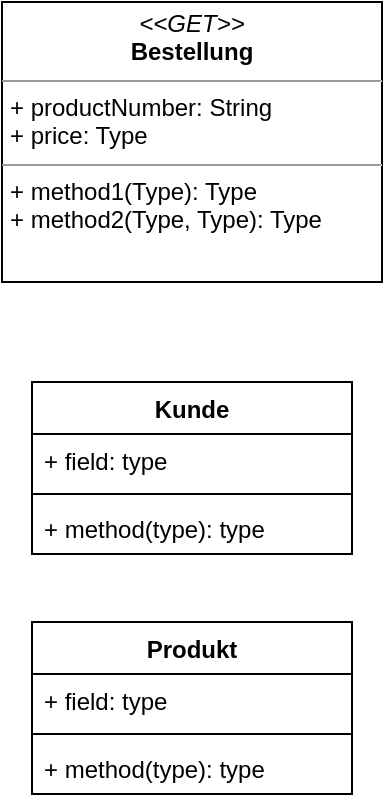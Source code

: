 <mxfile version="21.3.4" type="github">
  <diagram id="C5RBs43oDa-KdzZeNtuy" name="Page-1">
    <mxGraphModel dx="1194" dy="766" grid="1" gridSize="10" guides="1" tooltips="1" connect="1" arrows="1" fold="1" page="1" pageScale="1" pageWidth="827" pageHeight="1169" math="0" shadow="0">
      <root>
        <mxCell id="WIyWlLk6GJQsqaUBKTNV-0" />
        <mxCell id="WIyWlLk6GJQsqaUBKTNV-1" parent="WIyWlLk6GJQsqaUBKTNV-0" />
        <mxCell id="MOfuI0SH80aj07IrRXca-4" value="Kunde" style="swimlane;fontStyle=1;align=center;verticalAlign=top;childLayout=stackLayout;horizontal=1;startSize=26;horizontalStack=0;resizeParent=1;resizeParentMax=0;resizeLast=0;collapsible=1;marginBottom=0;whiteSpace=wrap;html=1;" vertex="1" parent="WIyWlLk6GJQsqaUBKTNV-1">
          <mxGeometry x="130" y="400" width="160" height="86" as="geometry" />
        </mxCell>
        <mxCell id="MOfuI0SH80aj07IrRXca-5" value="+ field: type" style="text;strokeColor=none;fillColor=none;align=left;verticalAlign=top;spacingLeft=4;spacingRight=4;overflow=hidden;rotatable=0;points=[[0,0.5],[1,0.5]];portConstraint=eastwest;whiteSpace=wrap;html=1;" vertex="1" parent="MOfuI0SH80aj07IrRXca-4">
          <mxGeometry y="26" width="160" height="26" as="geometry" />
        </mxCell>
        <mxCell id="MOfuI0SH80aj07IrRXca-6" value="" style="line;strokeWidth=1;fillColor=none;align=left;verticalAlign=middle;spacingTop=-1;spacingLeft=3;spacingRight=3;rotatable=0;labelPosition=right;points=[];portConstraint=eastwest;strokeColor=inherit;" vertex="1" parent="MOfuI0SH80aj07IrRXca-4">
          <mxGeometry y="52" width="160" height="8" as="geometry" />
        </mxCell>
        <mxCell id="MOfuI0SH80aj07IrRXca-7" value="+ method(type): type" style="text;strokeColor=none;fillColor=none;align=left;verticalAlign=top;spacingLeft=4;spacingRight=4;overflow=hidden;rotatable=0;points=[[0,0.5],[1,0.5]];portConstraint=eastwest;whiteSpace=wrap;html=1;" vertex="1" parent="MOfuI0SH80aj07IrRXca-4">
          <mxGeometry y="60" width="160" height="26" as="geometry" />
        </mxCell>
        <mxCell id="MOfuI0SH80aj07IrRXca-8" value="Produkt" style="swimlane;fontStyle=1;align=center;verticalAlign=top;childLayout=stackLayout;horizontal=1;startSize=26;horizontalStack=0;resizeParent=1;resizeParentMax=0;resizeLast=0;collapsible=1;marginBottom=0;whiteSpace=wrap;html=1;" vertex="1" parent="WIyWlLk6GJQsqaUBKTNV-1">
          <mxGeometry x="130" y="520" width="160" height="86" as="geometry" />
        </mxCell>
        <mxCell id="MOfuI0SH80aj07IrRXca-9" value="+ field: type" style="text;strokeColor=none;fillColor=none;align=left;verticalAlign=top;spacingLeft=4;spacingRight=4;overflow=hidden;rotatable=0;points=[[0,0.5],[1,0.5]];portConstraint=eastwest;whiteSpace=wrap;html=1;" vertex="1" parent="MOfuI0SH80aj07IrRXca-8">
          <mxGeometry y="26" width="160" height="26" as="geometry" />
        </mxCell>
        <mxCell id="MOfuI0SH80aj07IrRXca-10" value="" style="line;strokeWidth=1;fillColor=none;align=left;verticalAlign=middle;spacingTop=-1;spacingLeft=3;spacingRight=3;rotatable=0;labelPosition=right;points=[];portConstraint=eastwest;strokeColor=inherit;" vertex="1" parent="MOfuI0SH80aj07IrRXca-8">
          <mxGeometry y="52" width="160" height="8" as="geometry" />
        </mxCell>
        <mxCell id="MOfuI0SH80aj07IrRXca-11" value="+ method(type): type" style="text;strokeColor=none;fillColor=none;align=left;verticalAlign=top;spacingLeft=4;spacingRight=4;overflow=hidden;rotatable=0;points=[[0,0.5],[1,0.5]];portConstraint=eastwest;whiteSpace=wrap;html=1;" vertex="1" parent="MOfuI0SH80aj07IrRXca-8">
          <mxGeometry y="60" width="160" height="26" as="geometry" />
        </mxCell>
        <mxCell id="MOfuI0SH80aj07IrRXca-12" value="&lt;p style=&quot;margin:0px;margin-top:4px;text-align:center;&quot;&gt;&lt;i&gt;&amp;lt;&amp;lt;GET&amp;gt;&amp;gt;&lt;/i&gt;&lt;br&gt;&lt;b&gt;Bestellung&lt;/b&gt;&lt;/p&gt;&lt;hr size=&quot;1&quot;&gt;&lt;p style=&quot;margin:0px;margin-left:4px;&quot;&gt;+ productNumber: String&lt;br&gt;+ price: Type&lt;/p&gt;&lt;hr size=&quot;1&quot;&gt;&lt;p style=&quot;margin:0px;margin-left:4px;&quot;&gt;+ method1(Type): Type&lt;br&gt;+ method2(Type, Type): Type&lt;/p&gt;" style="verticalAlign=top;align=left;overflow=fill;fontSize=12;fontFamily=Helvetica;html=1;whiteSpace=wrap;" vertex="1" parent="WIyWlLk6GJQsqaUBKTNV-1">
          <mxGeometry x="115" y="210" width="190" height="140" as="geometry" />
        </mxCell>
      </root>
    </mxGraphModel>
  </diagram>
</mxfile>
